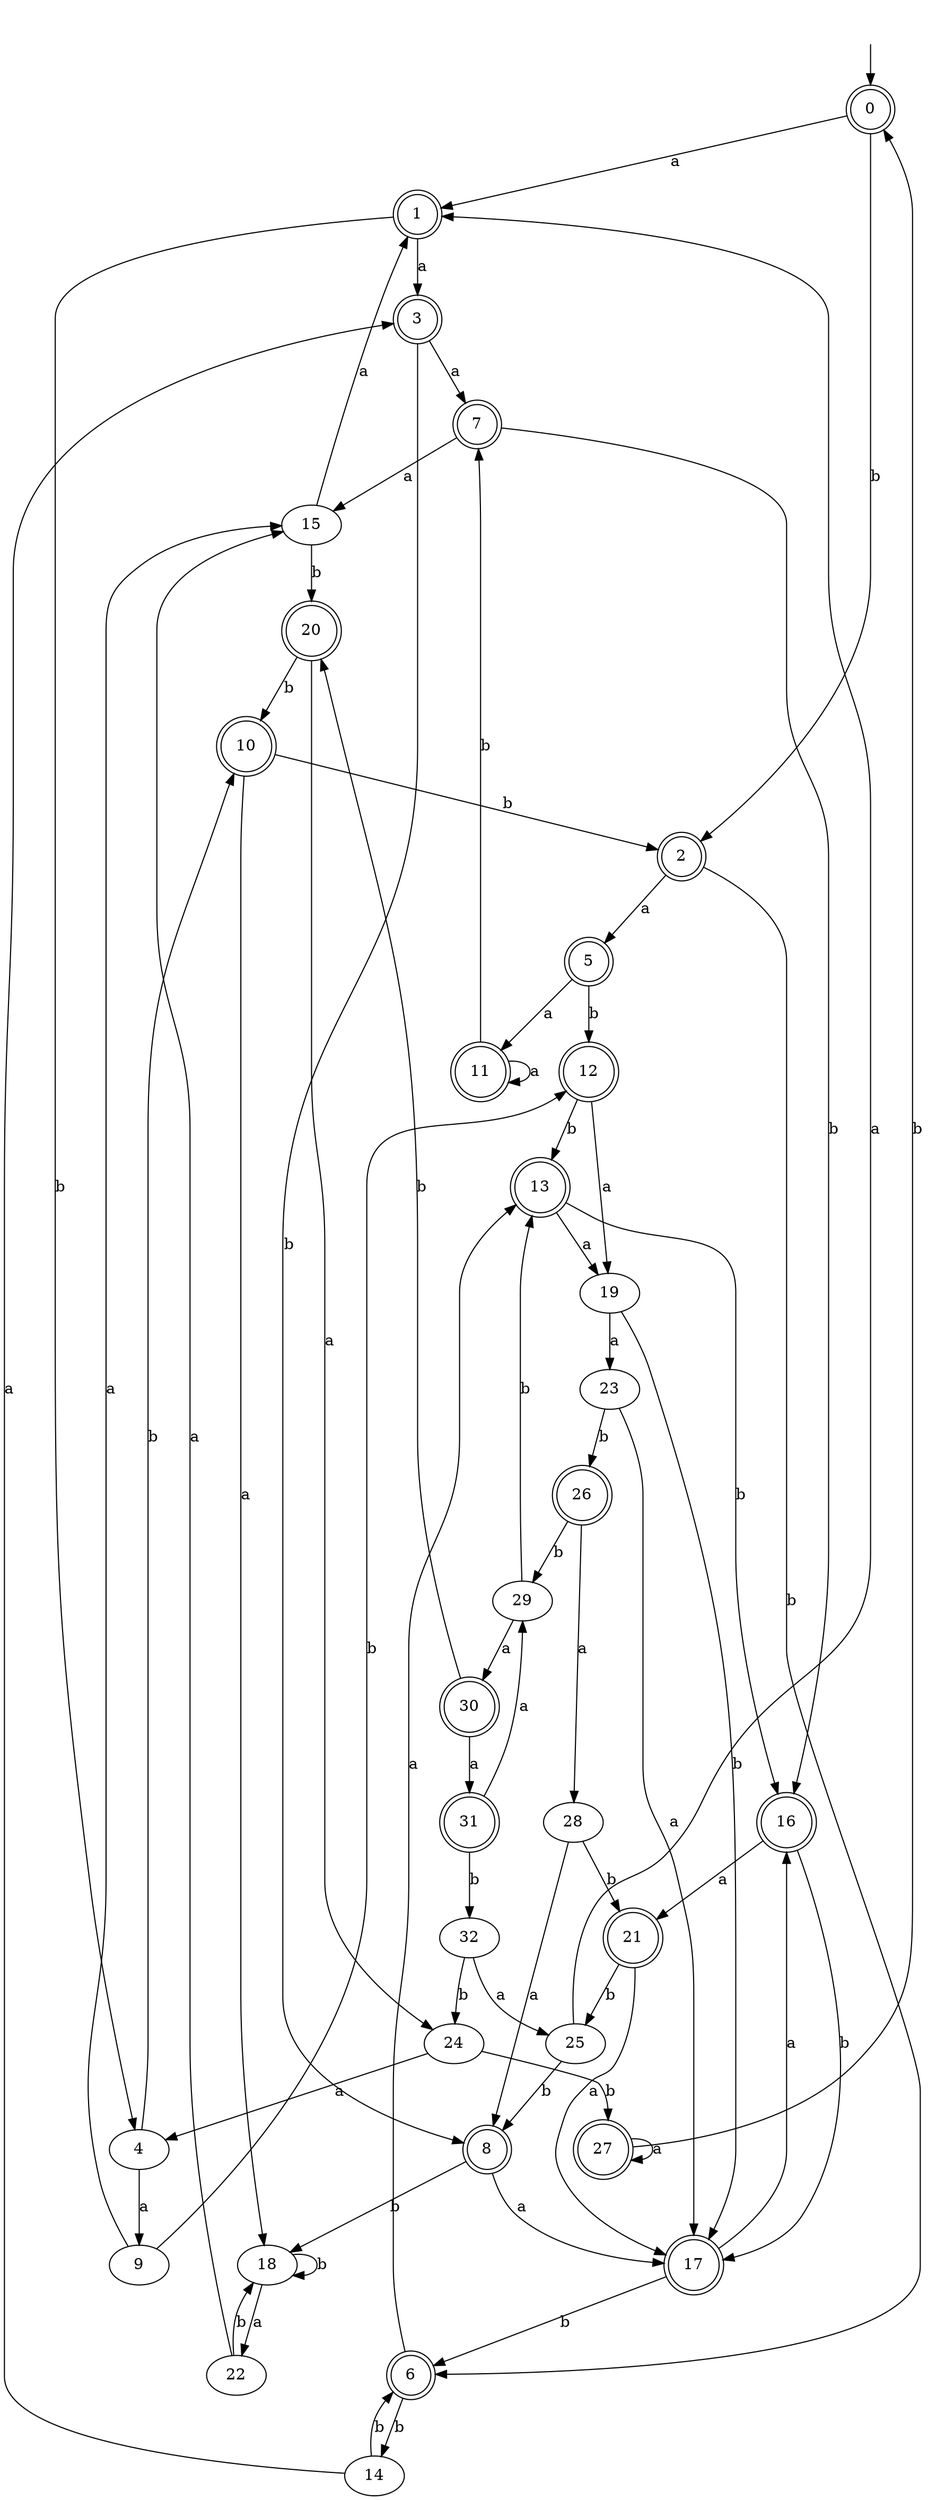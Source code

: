 digraph RandomDFA {
  __start0 [label="", shape=none];
  __start0 -> 0 [label=""];
  0 [shape=circle] [shape=doublecircle]
  0 -> 1 [label="a"]
  0 -> 2 [label="b"]
  1 [shape=doublecircle]
  1 -> 3 [label="a"]
  1 -> 4 [label="b"]
  2 [shape=doublecircle]
  2 -> 5 [label="a"]
  2 -> 6 [label="b"]
  3 [shape=doublecircle]
  3 -> 7 [label="a"]
  3 -> 8 [label="b"]
  4
  4 -> 9 [label="a"]
  4 -> 10 [label="b"]
  5 [shape=doublecircle]
  5 -> 11 [label="a"]
  5 -> 12 [label="b"]
  6 [shape=doublecircle]
  6 -> 13 [label="a"]
  6 -> 14 [label="b"]
  7 [shape=doublecircle]
  7 -> 15 [label="a"]
  7 -> 16 [label="b"]
  8 [shape=doublecircle]
  8 -> 17 [label="a"]
  8 -> 18 [label="b"]
  9
  9 -> 15 [label="a"]
  9 -> 12 [label="b"]
  10 [shape=doublecircle]
  10 -> 18 [label="a"]
  10 -> 2 [label="b"]
  11 [shape=doublecircle]
  11 -> 11 [label="a"]
  11 -> 7 [label="b"]
  12 [shape=doublecircle]
  12 -> 19 [label="a"]
  12 -> 13 [label="b"]
  13 [shape=doublecircle]
  13 -> 19 [label="a"]
  13 -> 16 [label="b"]
  14
  14 -> 3 [label="a"]
  14 -> 6 [label="b"]
  15
  15 -> 1 [label="a"]
  15 -> 20 [label="b"]
  16 [shape=doublecircle]
  16 -> 21 [label="a"]
  16 -> 17 [label="b"]
  17 [shape=doublecircle]
  17 -> 16 [label="a"]
  17 -> 6 [label="b"]
  18
  18 -> 22 [label="a"]
  18 -> 18 [label="b"]
  19
  19 -> 23 [label="a"]
  19 -> 17 [label="b"]
  20 [shape=doublecircle]
  20 -> 24 [label="a"]
  20 -> 10 [label="b"]
  21 [shape=doublecircle]
  21 -> 17 [label="a"]
  21 -> 25 [label="b"]
  22
  22 -> 15 [label="a"]
  22 -> 18 [label="b"]
  23
  23 -> 17 [label="a"]
  23 -> 26 [label="b"]
  24
  24 -> 4 [label="a"]
  24 -> 27 [label="b"]
  25
  25 -> 1 [label="a"]
  25 -> 8 [label="b"]
  26 [shape=doublecircle]
  26 -> 28 [label="a"]
  26 -> 29 [label="b"]
  27 [shape=doublecircle]
  27 -> 27 [label="a"]
  27 -> 0 [label="b"]
  28
  28 -> 8 [label="a"]
  28 -> 21 [label="b"]
  29
  29 -> 30 [label="a"]
  29 -> 13 [label="b"]
  30 [shape=doublecircle]
  30 -> 31 [label="a"]
  30 -> 20 [label="b"]
  31 [shape=doublecircle]
  31 -> 29 [label="a"]
  31 -> 32 [label="b"]
  32
  32 -> 25 [label="a"]
  32 -> 24 [label="b"]
}
